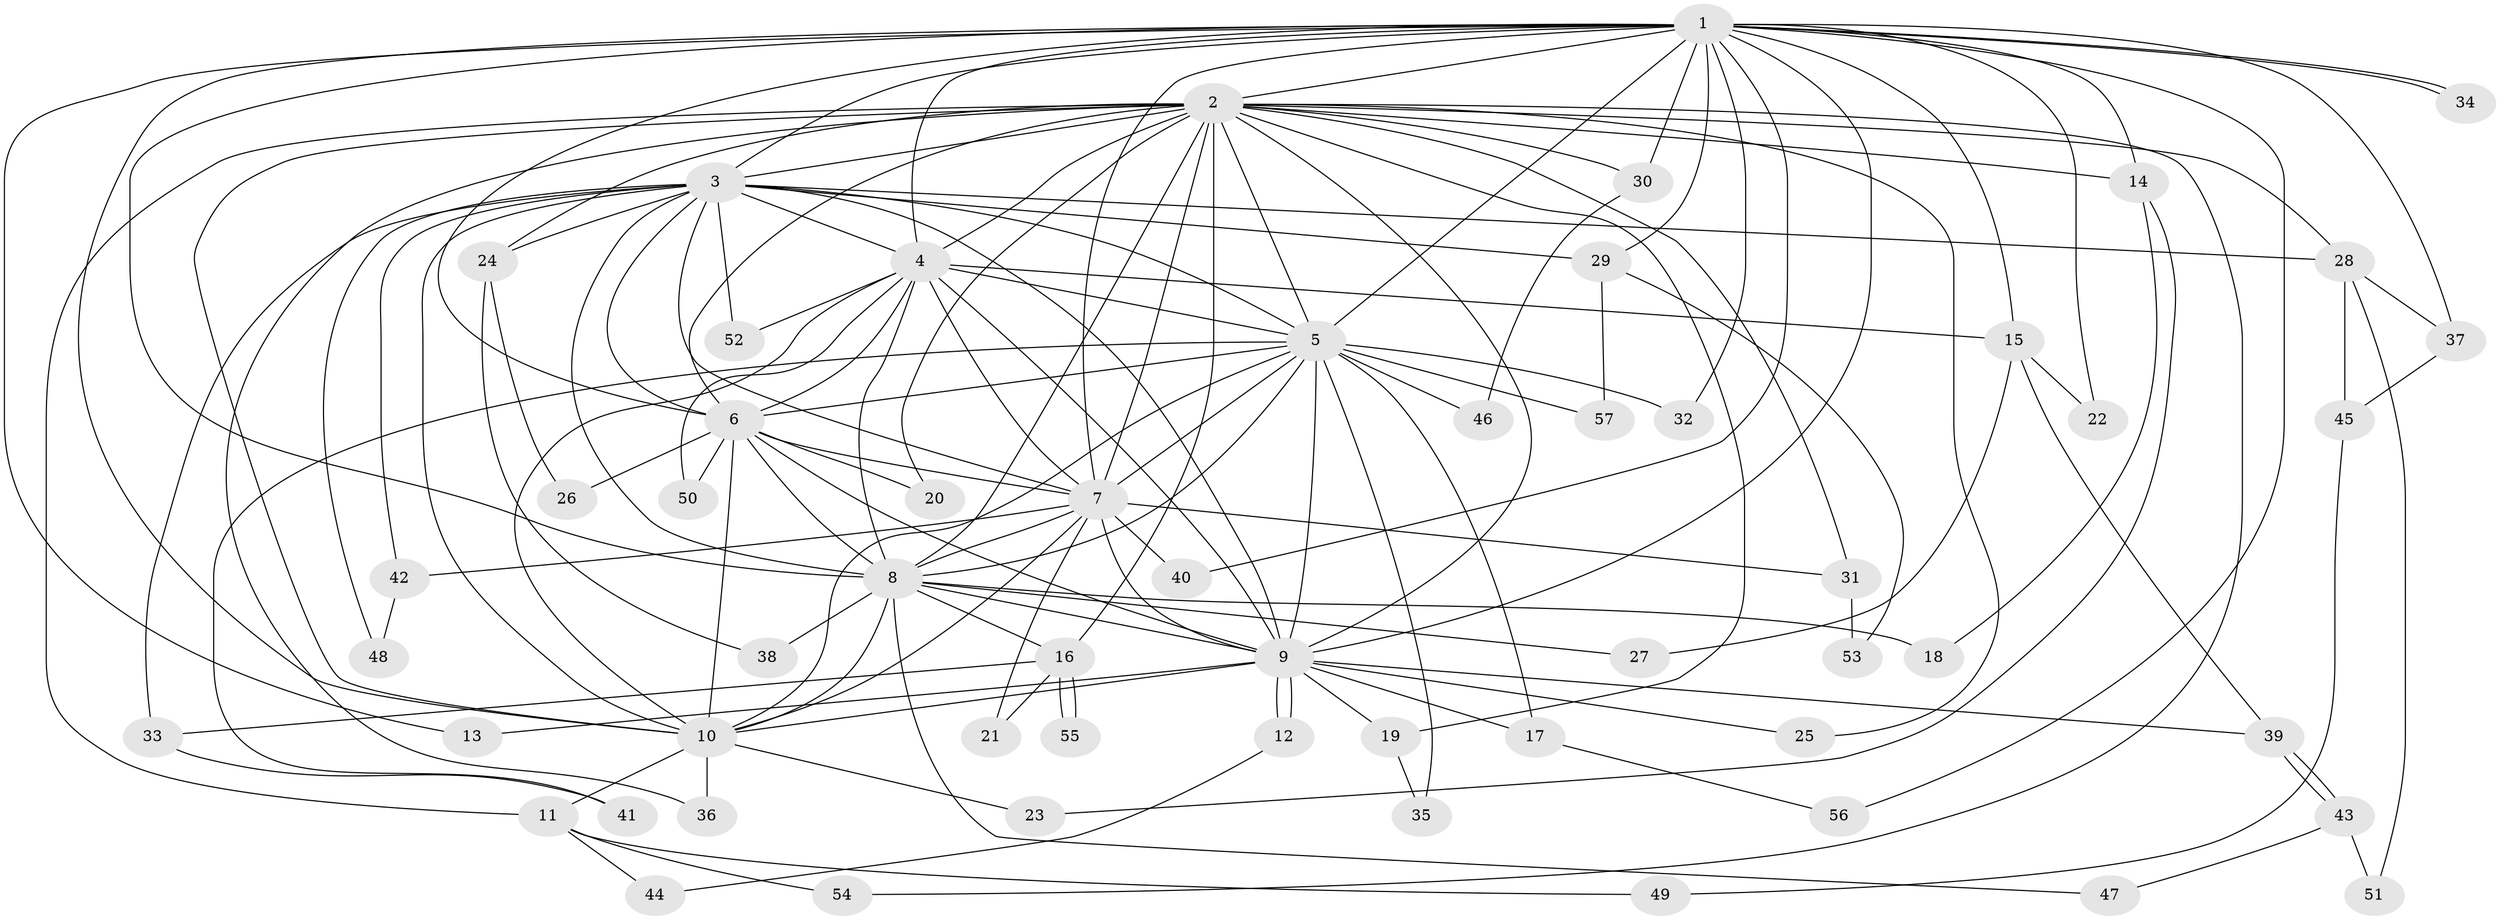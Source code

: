 // Generated by graph-tools (version 1.1) at 2025/10/02/27/25 16:10:57]
// undirected, 57 vertices, 139 edges
graph export_dot {
graph [start="1"]
  node [color=gray90,style=filled];
  1;
  2;
  3;
  4;
  5;
  6;
  7;
  8;
  9;
  10;
  11;
  12;
  13;
  14;
  15;
  16;
  17;
  18;
  19;
  20;
  21;
  22;
  23;
  24;
  25;
  26;
  27;
  28;
  29;
  30;
  31;
  32;
  33;
  34;
  35;
  36;
  37;
  38;
  39;
  40;
  41;
  42;
  43;
  44;
  45;
  46;
  47;
  48;
  49;
  50;
  51;
  52;
  53;
  54;
  55;
  56;
  57;
  1 -- 2;
  1 -- 3;
  1 -- 4;
  1 -- 5;
  1 -- 6;
  1 -- 7;
  1 -- 8;
  1 -- 9;
  1 -- 10;
  1 -- 13;
  1 -- 14;
  1 -- 15;
  1 -- 22;
  1 -- 29;
  1 -- 30;
  1 -- 32;
  1 -- 34;
  1 -- 34;
  1 -- 37;
  1 -- 40;
  1 -- 56;
  2 -- 3;
  2 -- 4;
  2 -- 5;
  2 -- 6;
  2 -- 7;
  2 -- 8;
  2 -- 9;
  2 -- 10;
  2 -- 11;
  2 -- 14;
  2 -- 16;
  2 -- 19;
  2 -- 20;
  2 -- 24;
  2 -- 25;
  2 -- 28;
  2 -- 30;
  2 -- 31;
  2 -- 36;
  2 -- 54;
  3 -- 4;
  3 -- 5;
  3 -- 6;
  3 -- 7;
  3 -- 8;
  3 -- 9;
  3 -- 10;
  3 -- 24;
  3 -- 28;
  3 -- 29;
  3 -- 33;
  3 -- 42;
  3 -- 48;
  3 -- 52;
  4 -- 5;
  4 -- 6;
  4 -- 7;
  4 -- 8;
  4 -- 9;
  4 -- 10;
  4 -- 15;
  4 -- 50;
  4 -- 52;
  5 -- 6;
  5 -- 7;
  5 -- 8;
  5 -- 9;
  5 -- 10;
  5 -- 17;
  5 -- 32;
  5 -- 35;
  5 -- 41;
  5 -- 46;
  5 -- 57;
  6 -- 7;
  6 -- 8;
  6 -- 9;
  6 -- 10;
  6 -- 20;
  6 -- 26;
  6 -- 50;
  7 -- 8;
  7 -- 9;
  7 -- 10;
  7 -- 21;
  7 -- 31;
  7 -- 40;
  7 -- 42;
  8 -- 9;
  8 -- 10;
  8 -- 16;
  8 -- 18;
  8 -- 27;
  8 -- 38;
  8 -- 47;
  9 -- 10;
  9 -- 12;
  9 -- 12;
  9 -- 13;
  9 -- 17;
  9 -- 19;
  9 -- 25;
  9 -- 39;
  10 -- 11;
  10 -- 23;
  10 -- 36;
  11 -- 44;
  11 -- 49;
  11 -- 54;
  12 -- 44;
  14 -- 18;
  14 -- 23;
  15 -- 22;
  15 -- 27;
  15 -- 39;
  16 -- 21;
  16 -- 33;
  16 -- 55;
  16 -- 55;
  17 -- 56;
  19 -- 35;
  24 -- 26;
  24 -- 38;
  28 -- 37;
  28 -- 45;
  28 -- 51;
  29 -- 53;
  29 -- 57;
  30 -- 46;
  31 -- 53;
  33 -- 41;
  37 -- 45;
  39 -- 43;
  39 -- 43;
  42 -- 48;
  43 -- 47;
  43 -- 51;
  45 -- 49;
}
